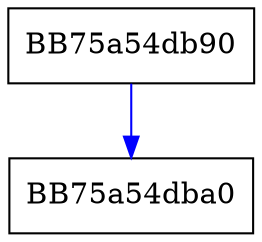 digraph OpenFile {
  node [shape="box"];
  graph [splines=ortho];
  BB75a54db90 -> BB75a54dba0 [color="blue"];
}
